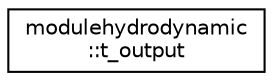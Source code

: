 digraph "Graphical Class Hierarchy"
{
 // LATEX_PDF_SIZE
  edge [fontname="Helvetica",fontsize="10",labelfontname="Helvetica",labelfontsize="10"];
  node [fontname="Helvetica",fontsize="10",shape=record];
  rankdir="LR";
  Node0 [label="modulehydrodynamic\l::t_output",height=0.2,width=0.4,color="black", fillcolor="white", style="filled",URL="$structmodulehydrodynamic_1_1t__output.html",tooltip=" "];
}
